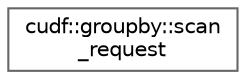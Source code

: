 digraph "类继承关系图"
{
 // LATEX_PDF_SIZE
  bgcolor="transparent";
  edge [fontname=Helvetica,fontsize=10,labelfontname=Helvetica,labelfontsize=10];
  node [fontname=Helvetica,fontsize=10,shape=box,height=0.2,width=0.4];
  rankdir="LR";
  Node0 [id="Node000000",label="cudf::groupby::scan\l_request",height=0.2,width=0.4,color="grey40", fillcolor="white", style="filled",URL="$structcudf_1_1groupby_1_1scan__request.html",tooltip="Request for groupby aggregation(s) for scanning a column."];
}
